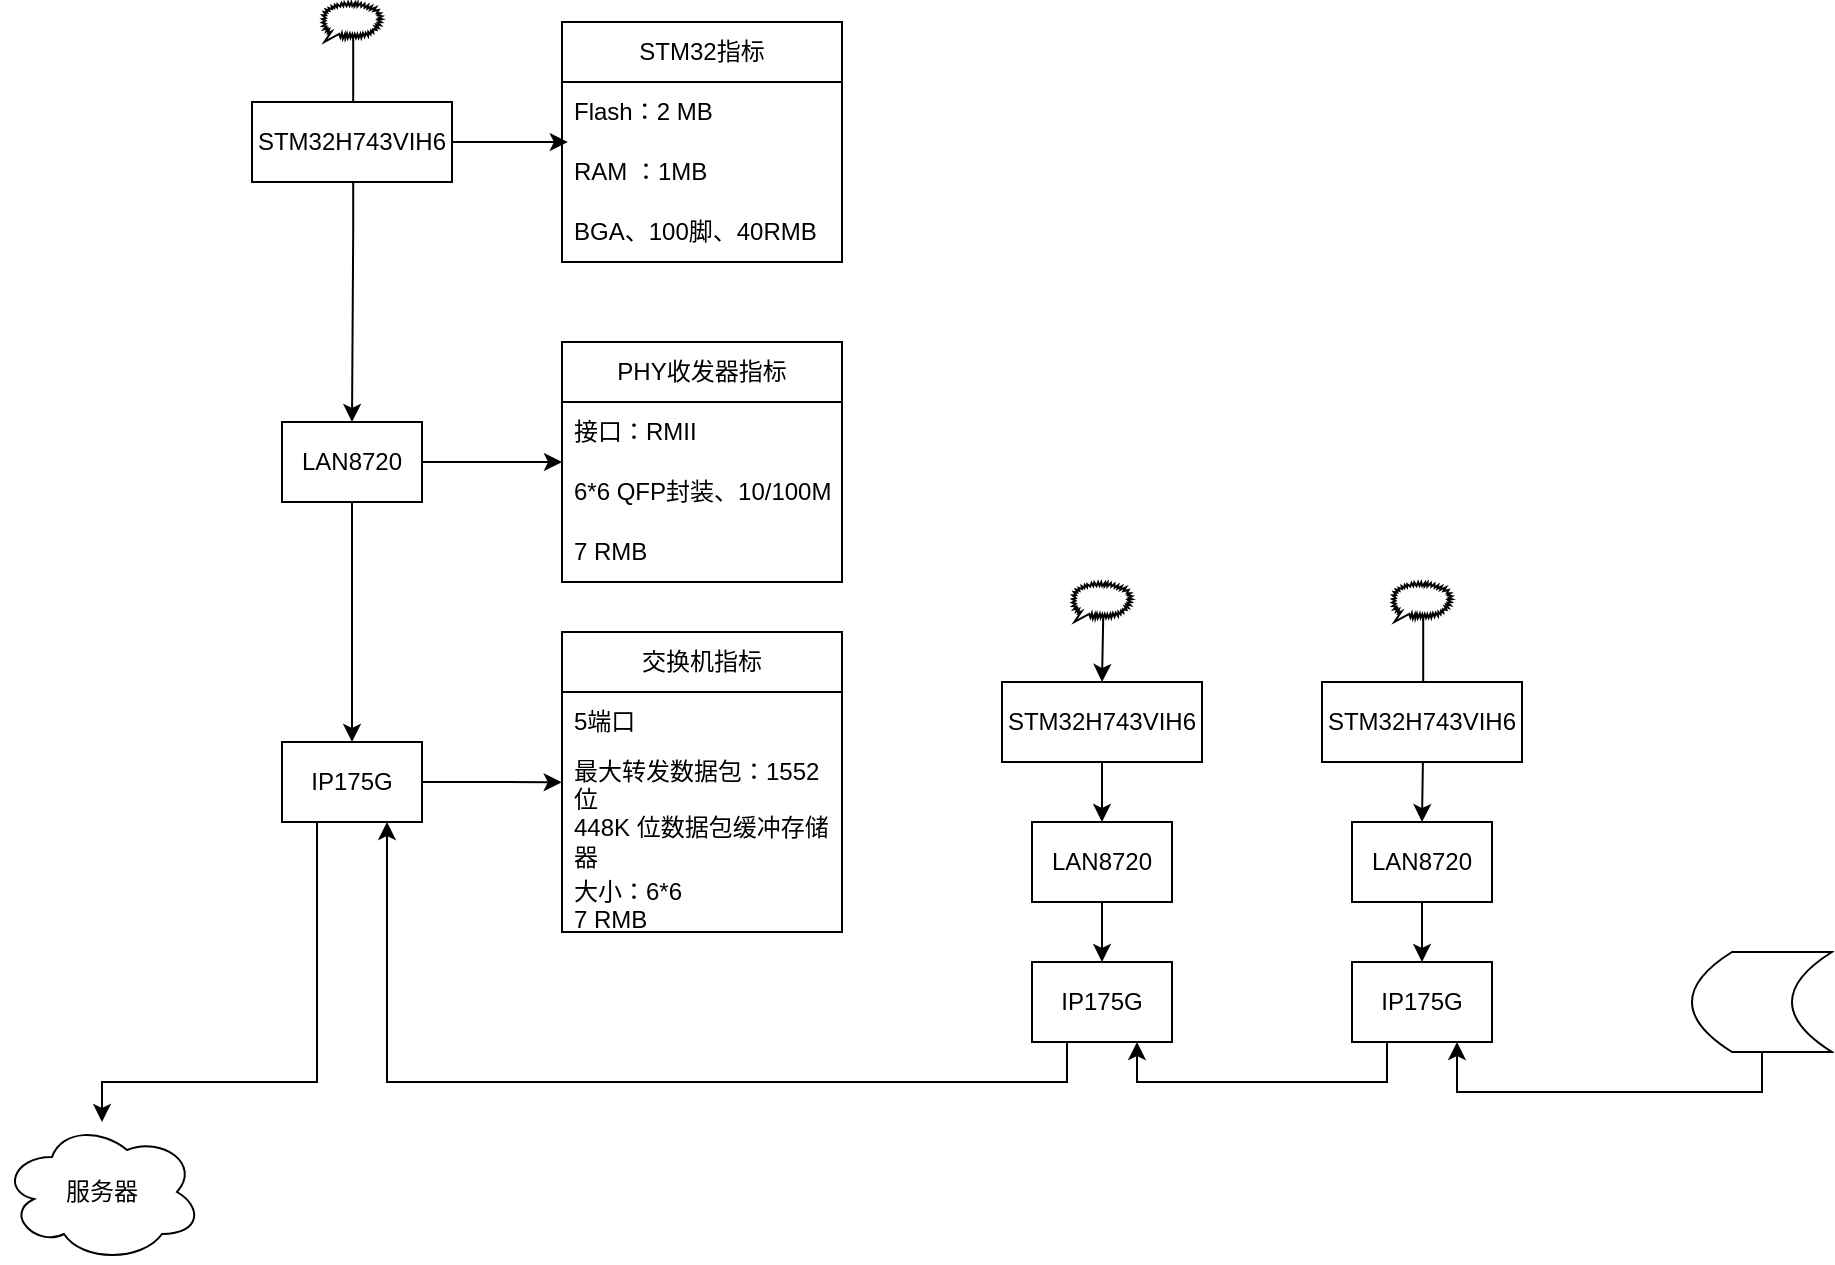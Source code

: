 <mxfile version="24.7.6">
  <diagram name="第 1 页" id="cl7ZFlmtS4yidlTYS59g">
    <mxGraphModel dx="1575" dy="3260" grid="1" gridSize="10" guides="1" tooltips="1" connect="1" arrows="1" fold="1" page="1" pageScale="1" pageWidth="1654" pageHeight="2336" math="0" shadow="0">
      <root>
        <mxCell id="0" />
        <mxCell id="1" parent="0" />
        <mxCell id="Xt1rwFlgiwMUKymajf74-21" style="edgeStyle=orthogonalEdgeStyle;rounded=0;orthogonalLoop=1;jettySize=auto;html=1;entryX=0.5;entryY=0;entryDx=0;entryDy=0;" edge="1" parent="1" source="Xt1rwFlgiwMUKymajf74-1" target="Xt1rwFlgiwMUKymajf74-3">
          <mxGeometry relative="1" as="geometry" />
        </mxCell>
        <mxCell id="Xt1rwFlgiwMUKymajf74-1" value="LAN8720" style="rounded=0;whiteSpace=wrap;html=1;" vertex="1" parent="1">
          <mxGeometry x="565" y="360" width="70" height="40" as="geometry" />
        </mxCell>
        <mxCell id="Xt1rwFlgiwMUKymajf74-26" style="edgeStyle=orthogonalEdgeStyle;rounded=0;orthogonalLoop=1;jettySize=auto;html=1;exitX=0.25;exitY=1;exitDx=0;exitDy=0;entryX=0.75;entryY=1;entryDx=0;entryDy=0;" edge="1" parent="1" source="Xt1rwFlgiwMUKymajf74-3" target="Xt1rwFlgiwMUKymajf74-8">
          <mxGeometry relative="1" as="geometry" />
        </mxCell>
        <mxCell id="Xt1rwFlgiwMUKymajf74-3" value="IP175G" style="rounded=0;whiteSpace=wrap;html=1;" vertex="1" parent="1">
          <mxGeometry x="565" y="430" width="70" height="40" as="geometry" />
        </mxCell>
        <mxCell id="Xt1rwFlgiwMUKymajf74-20" style="edgeStyle=orthogonalEdgeStyle;rounded=0;orthogonalLoop=1;jettySize=auto;html=1;entryX=0.5;entryY=0;entryDx=0;entryDy=0;" edge="1" parent="1" source="Xt1rwFlgiwMUKymajf74-7" target="Xt1rwFlgiwMUKymajf74-8">
          <mxGeometry relative="1" as="geometry" />
        </mxCell>
        <mxCell id="Xt1rwFlgiwMUKymajf74-57" style="edgeStyle=orthogonalEdgeStyle;rounded=0;orthogonalLoop=1;jettySize=auto;html=1;exitX=1;exitY=0.5;exitDx=0;exitDy=0;" edge="1" parent="1" source="Xt1rwFlgiwMUKymajf74-7">
          <mxGeometry relative="1" as="geometry">
            <mxPoint x="330" y="180" as="targetPoint" />
          </mxGeometry>
        </mxCell>
        <mxCell id="Xt1rwFlgiwMUKymajf74-7" value="LAN8720" style="rounded=0;whiteSpace=wrap;html=1;" vertex="1" parent="1">
          <mxGeometry x="190" y="160" width="70" height="40" as="geometry" />
        </mxCell>
        <mxCell id="Xt1rwFlgiwMUKymajf74-27" style="edgeStyle=orthogonalEdgeStyle;rounded=0;orthogonalLoop=1;jettySize=auto;html=1;exitX=0.25;exitY=1;exitDx=0;exitDy=0;" edge="1" parent="1" source="Xt1rwFlgiwMUKymajf74-8" target="Xt1rwFlgiwMUKymajf74-28">
          <mxGeometry relative="1" as="geometry">
            <mxPoint x="110" y="510" as="targetPoint" />
            <Array as="points">
              <mxPoint x="208" y="490" />
              <mxPoint x="100" y="490" />
            </Array>
          </mxGeometry>
        </mxCell>
        <mxCell id="Xt1rwFlgiwMUKymajf74-8" value="IP175G" style="rounded=0;whiteSpace=wrap;html=1;" vertex="1" parent="1">
          <mxGeometry x="190" y="320" width="70" height="40" as="geometry" />
        </mxCell>
        <mxCell id="Xt1rwFlgiwMUKymajf74-22" style="edgeStyle=orthogonalEdgeStyle;rounded=0;orthogonalLoop=1;jettySize=auto;html=1;entryX=0.5;entryY=0;entryDx=0;entryDy=0;" edge="1" parent="1" source="Xt1rwFlgiwMUKymajf74-9" target="Xt1rwFlgiwMUKymajf74-10">
          <mxGeometry relative="1" as="geometry" />
        </mxCell>
        <mxCell id="Xt1rwFlgiwMUKymajf74-9" value="LAN8720" style="rounded=0;whiteSpace=wrap;html=1;" vertex="1" parent="1">
          <mxGeometry x="725" y="360" width="70" height="40" as="geometry" />
        </mxCell>
        <mxCell id="Xt1rwFlgiwMUKymajf74-25" style="edgeStyle=orthogonalEdgeStyle;rounded=0;orthogonalLoop=1;jettySize=auto;html=1;exitX=0.25;exitY=1;exitDx=0;exitDy=0;entryX=0.75;entryY=1;entryDx=0;entryDy=0;" edge="1" parent="1" source="Xt1rwFlgiwMUKymajf74-10" target="Xt1rwFlgiwMUKymajf74-3">
          <mxGeometry relative="1" as="geometry" />
        </mxCell>
        <mxCell id="Xt1rwFlgiwMUKymajf74-10" value="IP175G" style="rounded=0;whiteSpace=wrap;html=1;" vertex="1" parent="1">
          <mxGeometry x="725" y="430" width="70" height="40" as="geometry" />
        </mxCell>
        <mxCell id="Xt1rwFlgiwMUKymajf74-17" style="edgeStyle=orthogonalEdgeStyle;rounded=0;orthogonalLoop=1;jettySize=auto;html=1;exitX=0.52;exitY=0.91;exitDx=0;exitDy=0;exitPerimeter=0;entryX=0.5;entryY=0;entryDx=0;entryDy=0;" edge="1" parent="1" source="Xt1rwFlgiwMUKymajf74-13" target="Xt1rwFlgiwMUKymajf74-7">
          <mxGeometry relative="1" as="geometry" />
        </mxCell>
        <mxCell id="Xt1rwFlgiwMUKymajf74-13" value="" style="whiteSpace=wrap;html=1;shape=mxgraph.basic.loud_callout" vertex="1" parent="1">
          <mxGeometry x="210" y="-50" width="30" height="20" as="geometry" />
        </mxCell>
        <mxCell id="Xt1rwFlgiwMUKymajf74-18" style="edgeStyle=orthogonalEdgeStyle;rounded=0;orthogonalLoop=1;jettySize=auto;html=1;exitX=0.52;exitY=0.91;exitDx=0;exitDy=0;exitPerimeter=0;entryX=0.5;entryY=0;entryDx=0;entryDy=0;" edge="1" parent="1" source="Xt1rwFlgiwMUKymajf74-33" target="Xt1rwFlgiwMUKymajf74-1">
          <mxGeometry relative="1" as="geometry" />
        </mxCell>
        <mxCell id="Xt1rwFlgiwMUKymajf74-14" value="" style="whiteSpace=wrap;html=1;shape=mxgraph.basic.loud_callout" vertex="1" parent="1">
          <mxGeometry x="585" y="240" width="30" height="20" as="geometry" />
        </mxCell>
        <mxCell id="Xt1rwFlgiwMUKymajf74-19" style="edgeStyle=orthogonalEdgeStyle;rounded=0;orthogonalLoop=1;jettySize=auto;html=1;exitX=0.52;exitY=0.91;exitDx=0;exitDy=0;exitPerimeter=0;entryX=0.5;entryY=0;entryDx=0;entryDy=0;" edge="1" parent="1" source="Xt1rwFlgiwMUKymajf74-15" target="Xt1rwFlgiwMUKymajf74-9">
          <mxGeometry relative="1" as="geometry">
            <Array as="points">
              <mxPoint x="761" y="320" />
            </Array>
          </mxGeometry>
        </mxCell>
        <mxCell id="Xt1rwFlgiwMUKymajf74-15" value="" style="whiteSpace=wrap;html=1;shape=mxgraph.basic.loud_callout" vertex="1" parent="1">
          <mxGeometry x="745" y="240" width="30" height="20" as="geometry" />
        </mxCell>
        <mxCell id="Xt1rwFlgiwMUKymajf74-24" style="edgeStyle=orthogonalEdgeStyle;rounded=0;orthogonalLoop=1;jettySize=auto;html=1;entryX=0.75;entryY=1;entryDx=0;entryDy=0;" edge="1" parent="1" source="Xt1rwFlgiwMUKymajf74-23" target="Xt1rwFlgiwMUKymajf74-10">
          <mxGeometry relative="1" as="geometry">
            <Array as="points">
              <mxPoint x="930" y="495" />
              <mxPoint x="777" y="495" />
            </Array>
          </mxGeometry>
        </mxCell>
        <mxCell id="Xt1rwFlgiwMUKymajf74-23" value="" style="shape=dataStorage;whiteSpace=wrap;html=1;fixedSize=1;" vertex="1" parent="1">
          <mxGeometry x="895" y="425" width="70" height="50" as="geometry" />
        </mxCell>
        <mxCell id="Xt1rwFlgiwMUKymajf74-28" value="服务器" style="ellipse;shape=cloud;whiteSpace=wrap;html=1;" vertex="1" parent="1">
          <mxGeometry x="50" y="510" width="100" height="70" as="geometry" />
        </mxCell>
        <mxCell id="Xt1rwFlgiwMUKymajf74-30" value="STM32H743VIH6" style="rounded=0;whiteSpace=wrap;html=1;" vertex="1" parent="1">
          <mxGeometry x="175" width="100" height="40" as="geometry" />
        </mxCell>
        <mxCell id="Xt1rwFlgiwMUKymajf74-34" value="" style="edgeStyle=orthogonalEdgeStyle;rounded=0;orthogonalLoop=1;jettySize=auto;html=1;exitX=0.52;exitY=0.91;exitDx=0;exitDy=0;exitPerimeter=0;entryX=0.5;entryY=0;entryDx=0;entryDy=0;" edge="1" parent="1" source="Xt1rwFlgiwMUKymajf74-14" target="Xt1rwFlgiwMUKymajf74-33">
          <mxGeometry relative="1" as="geometry">
            <mxPoint x="601" y="258" as="sourcePoint" />
            <mxPoint x="600" y="360" as="targetPoint" />
          </mxGeometry>
        </mxCell>
        <mxCell id="Xt1rwFlgiwMUKymajf74-33" value="STM32H743VIH6" style="rounded=0;whiteSpace=wrap;html=1;" vertex="1" parent="1">
          <mxGeometry x="550" y="290" width="100" height="40" as="geometry" />
        </mxCell>
        <mxCell id="Xt1rwFlgiwMUKymajf74-35" value="STM32H743VIH6" style="rounded=0;whiteSpace=wrap;html=1;" vertex="1" parent="1">
          <mxGeometry x="710" y="290" width="100" height="40" as="geometry" />
        </mxCell>
        <mxCell id="Xt1rwFlgiwMUKymajf74-39" value="交换机指标" style="swimlane;fontStyle=0;childLayout=stackLayout;horizontal=1;startSize=30;horizontalStack=0;resizeParent=1;resizeParentMax=0;resizeLast=0;collapsible=1;marginBottom=0;whiteSpace=wrap;html=1;" vertex="1" parent="1">
          <mxGeometry x="330" y="265" width="140" height="150" as="geometry" />
        </mxCell>
        <mxCell id="Xt1rwFlgiwMUKymajf74-40" value="5端口" style="text;strokeColor=none;fillColor=none;align=left;verticalAlign=middle;spacingLeft=4;spacingRight=4;overflow=hidden;points=[[0,0.5],[1,0.5]];portConstraint=eastwest;rotatable=0;whiteSpace=wrap;html=1;" vertex="1" parent="Xt1rwFlgiwMUKymajf74-39">
          <mxGeometry y="30" width="140" height="30" as="geometry" />
        </mxCell>
        <mxCell id="Xt1rwFlgiwMUKymajf74-41" value="最大转发数据包：1552 位&lt;br&gt;448K 位数据包缓冲存储器 " style="text;strokeColor=none;fillColor=none;align=left;verticalAlign=middle;spacingLeft=4;spacingRight=4;overflow=hidden;points=[[0,0.5],[1,0.5]];portConstraint=eastwest;rotatable=0;whiteSpace=wrap;html=1;" vertex="1" parent="Xt1rwFlgiwMUKymajf74-39">
          <mxGeometry y="60" width="140" height="60" as="geometry" />
        </mxCell>
        <mxCell id="Xt1rwFlgiwMUKymajf74-42" value="大小：6*6&lt;br&gt;7 RMB" style="text;strokeColor=none;fillColor=none;align=left;verticalAlign=middle;spacingLeft=4;spacingRight=4;overflow=hidden;points=[[0,0.5],[1,0.5]];portConstraint=eastwest;rotatable=0;whiteSpace=wrap;html=1;" vertex="1" parent="Xt1rwFlgiwMUKymajf74-39">
          <mxGeometry y="120" width="140" height="30" as="geometry" />
        </mxCell>
        <mxCell id="Xt1rwFlgiwMUKymajf74-44" value="PHY收发器指标" style="swimlane;fontStyle=0;childLayout=stackLayout;horizontal=1;startSize=30;horizontalStack=0;resizeParent=1;resizeParentMax=0;resizeLast=0;collapsible=1;marginBottom=0;whiteSpace=wrap;html=1;" vertex="1" parent="1">
          <mxGeometry x="330" y="120" width="140" height="120" as="geometry" />
        </mxCell>
        <mxCell id="Xt1rwFlgiwMUKymajf74-45" value="接口：RMII" style="text;strokeColor=none;fillColor=none;align=left;verticalAlign=middle;spacingLeft=4;spacingRight=4;overflow=hidden;points=[[0,0.5],[1,0.5]];portConstraint=eastwest;rotatable=0;whiteSpace=wrap;html=1;" vertex="1" parent="Xt1rwFlgiwMUKymajf74-44">
          <mxGeometry y="30" width="140" height="30" as="geometry" />
        </mxCell>
        <mxCell id="Xt1rwFlgiwMUKymajf74-46" value="6*6 QFP封装、10/100M" style="text;strokeColor=none;fillColor=none;align=left;verticalAlign=middle;spacingLeft=4;spacingRight=4;overflow=hidden;points=[[0,0.5],[1,0.5]];portConstraint=eastwest;rotatable=0;whiteSpace=wrap;html=1;" vertex="1" parent="Xt1rwFlgiwMUKymajf74-44">
          <mxGeometry y="60" width="140" height="30" as="geometry" />
        </mxCell>
        <mxCell id="Xt1rwFlgiwMUKymajf74-47" value="7 RMB" style="text;strokeColor=none;fillColor=none;align=left;verticalAlign=middle;spacingLeft=4;spacingRight=4;overflow=hidden;points=[[0,0.5],[1,0.5]];portConstraint=eastwest;rotatable=0;whiteSpace=wrap;html=1;" vertex="1" parent="Xt1rwFlgiwMUKymajf74-44">
          <mxGeometry y="90" width="140" height="30" as="geometry" />
        </mxCell>
        <mxCell id="Xt1rwFlgiwMUKymajf74-48" value="STM32指标" style="swimlane;fontStyle=0;childLayout=stackLayout;horizontal=1;startSize=30;horizontalStack=0;resizeParent=1;resizeParentMax=0;resizeLast=0;collapsible=1;marginBottom=0;whiteSpace=wrap;html=1;" vertex="1" parent="1">
          <mxGeometry x="330" y="-40" width="140" height="120" as="geometry">
            <mxRectangle x="330" y="-240" width="60" height="30" as="alternateBounds" />
          </mxGeometry>
        </mxCell>
        <mxCell id="Xt1rwFlgiwMUKymajf74-49" value="Flash：2 MB" style="text;strokeColor=none;fillColor=none;align=left;verticalAlign=middle;spacingLeft=4;spacingRight=4;overflow=hidden;points=[[0,0.5],[1,0.5]];portConstraint=eastwest;rotatable=0;whiteSpace=wrap;html=1;" vertex="1" parent="Xt1rwFlgiwMUKymajf74-48">
          <mxGeometry y="30" width="140" height="30" as="geometry" />
        </mxCell>
        <mxCell id="Xt1rwFlgiwMUKymajf74-50" value="RAM ：1MB" style="text;strokeColor=none;fillColor=none;align=left;verticalAlign=middle;spacingLeft=4;spacingRight=4;overflow=hidden;points=[[0,0.5],[1,0.5]];portConstraint=eastwest;rotatable=0;whiteSpace=wrap;html=1;" vertex="1" parent="Xt1rwFlgiwMUKymajf74-48">
          <mxGeometry y="60" width="140" height="30" as="geometry" />
        </mxCell>
        <mxCell id="Xt1rwFlgiwMUKymajf74-51" value="BGA、100脚、40RMB" style="text;strokeColor=none;fillColor=none;align=left;verticalAlign=middle;spacingLeft=4;spacingRight=4;overflow=hidden;points=[[0,0.5],[1,0.5]];portConstraint=eastwest;rotatable=0;whiteSpace=wrap;html=1;" vertex="1" parent="Xt1rwFlgiwMUKymajf74-48">
          <mxGeometry y="90" width="140" height="30" as="geometry" />
        </mxCell>
        <mxCell id="Xt1rwFlgiwMUKymajf74-56" style="edgeStyle=orthogonalEdgeStyle;rounded=0;orthogonalLoop=1;jettySize=auto;html=1;exitX=1;exitY=0.5;exitDx=0;exitDy=0;entryX=0.021;entryY=0.033;entryDx=0;entryDy=0;entryPerimeter=0;" edge="1" parent="1" source="Xt1rwFlgiwMUKymajf74-30" target="Xt1rwFlgiwMUKymajf74-50">
          <mxGeometry relative="1" as="geometry">
            <Array as="points">
              <mxPoint x="333" y="20" />
            </Array>
          </mxGeometry>
        </mxCell>
        <mxCell id="Xt1rwFlgiwMUKymajf74-59" style="edgeStyle=orthogonalEdgeStyle;rounded=0;orthogonalLoop=1;jettySize=auto;html=1;entryX=-0.001;entryY=0.252;entryDx=0;entryDy=0;entryPerimeter=0;" edge="1" parent="1" source="Xt1rwFlgiwMUKymajf74-8" target="Xt1rwFlgiwMUKymajf74-41">
          <mxGeometry relative="1" as="geometry" />
        </mxCell>
      </root>
    </mxGraphModel>
  </diagram>
</mxfile>
